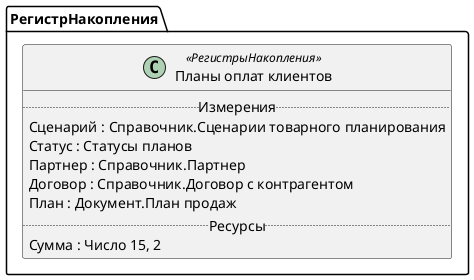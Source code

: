 ﻿@startuml ПланыОплатКлиентов
'!include templates.wsd
'..\include templates.wsd
class РегистрНакопления.ПланыОплатКлиентов as "Планы оплат клиентов" <<РегистрыНакопления>>
{
..Измерения..
Сценарий : Справочник.Сценарии товарного планирования
Статус : Статусы планов
Партнер : Справочник.Партнер
Договор : Справочник.Договор с контрагентом
План : Документ.План продаж
..Ресурсы..
Сумма : Число 15, 2
}
@enduml
